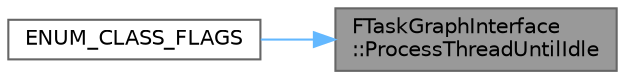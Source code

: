 digraph "FTaskGraphInterface::ProcessThreadUntilIdle"
{
 // INTERACTIVE_SVG=YES
 // LATEX_PDF_SIZE
  bgcolor="transparent";
  edge [fontname=Helvetica,fontsize=10,labelfontname=Helvetica,labelfontsize=10];
  node [fontname=Helvetica,fontsize=10,shape=box,height=0.2,width=0.4];
  rankdir="RL";
  Node1 [id="Node000001",label="FTaskGraphInterface\l::ProcessThreadUntilIdle",height=0.2,width=0.4,color="gray40", fillcolor="grey60", style="filled", fontcolor="black",tooltip="Requests that a named thread, which must be this thread, run until idle, then return."];
  Node1 -> Node2 [id="edge1_Node000001_Node000002",dir="back",color="steelblue1",style="solid",tooltip=" "];
  Node2 [id="Node000002",label="ENUM_CLASS_FLAGS",height=0.2,width=0.4,color="grey40", fillcolor="white", style="filled",URL="$d2/da1/ParallelFor_8h.html#a90cd759fefc126419bcd31a5446d4cde",tooltip=" "];
}
